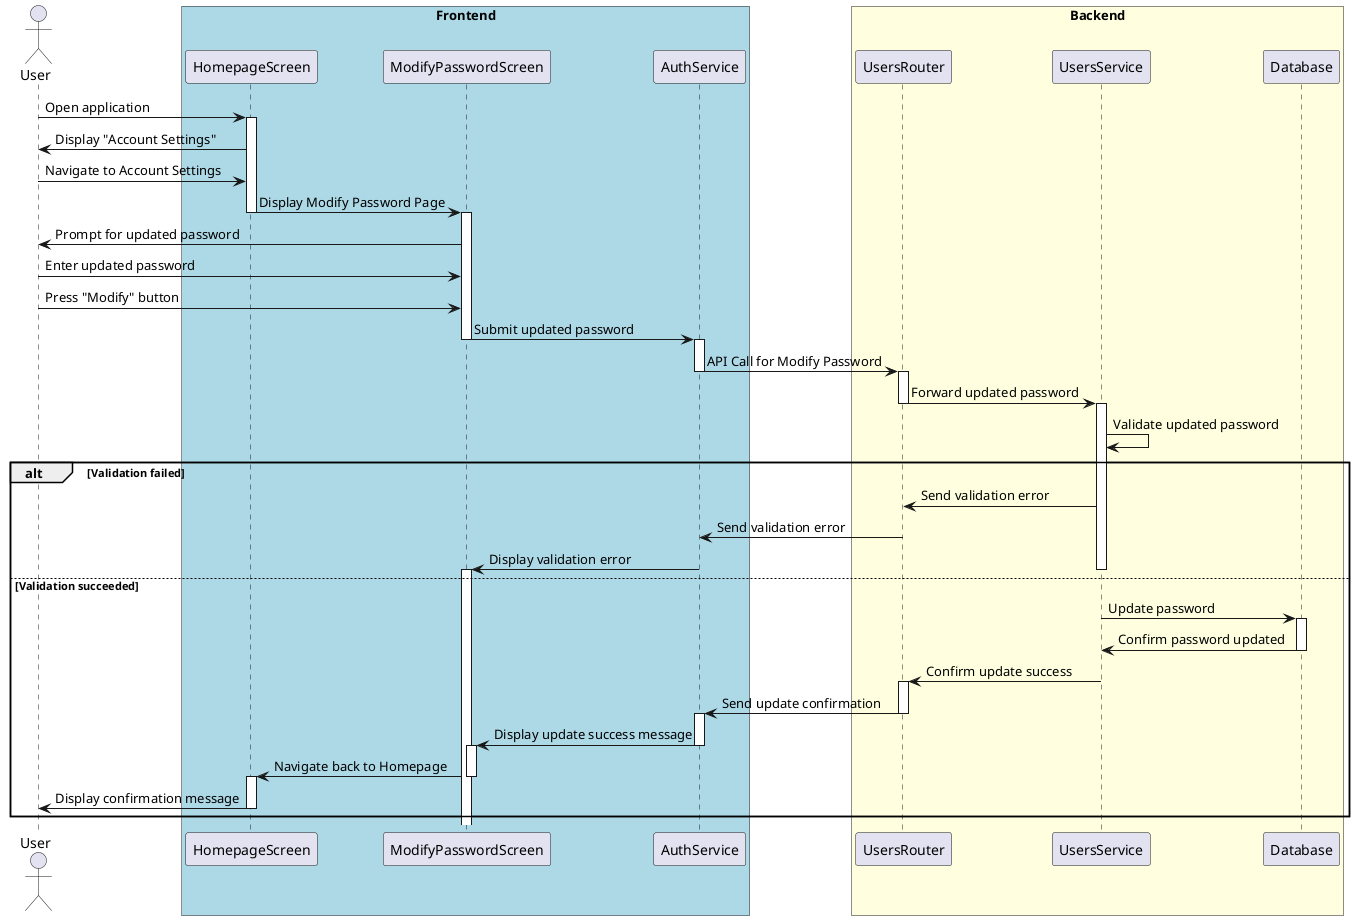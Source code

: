 @startuml

actor User

box "Frontend" #LightBlue
    participant HomepageScreen as HS
    participant ModifyPasswordScreen as MPS
    participant AuthService as AS
end box

box "Backend" #LightYellow
    participant UsersRouter as UR
    participant UsersService as US
    participant Database as DB
end box

User -> HS: Open application
activate HS
HS -> User: Display "Account Settings"
User -> HS: Navigate to Account Settings
HS -> MPS: Display Modify Password Page
deactivate HS
activate MPS
MPS -> User: Prompt for updated password
User -> MPS: Enter updated password
User -> MPS: Press "Modify" button
MPS -> AS: Submit updated password
deactivate MPS
activate AS
AS -> UR: API Call for Modify Password
deactivate AS
activate UR
UR -> US: Forward updated password
deactivate UR
activate US
US -> US: Validate updated password
alt Validation failed
    US -> UR: Send validation error
    UR -> AS: Send validation error
    AS -> MPS: Display validation error
    deactivate US
    deactivate UR
    deactivate AS
    activate MPS
else Validation succeeded
    US -> DB: Update password
    activate DB
    DB -> US: Confirm password updated
    deactivate DB
    US -> UR: Confirm update success
    activate UR
    UR -> AS: Send update confirmation
    deactivate US
    deactivate UR
    activate AS
    AS -> MPS: Display update success message
    deactivate AS
    activate MPS
    MPS -> HS: Navigate back to Homepage
    deactivate MPS
    activate HS
    HS -> User: Display confirmation message
    deactivate HS
end

@enduml
